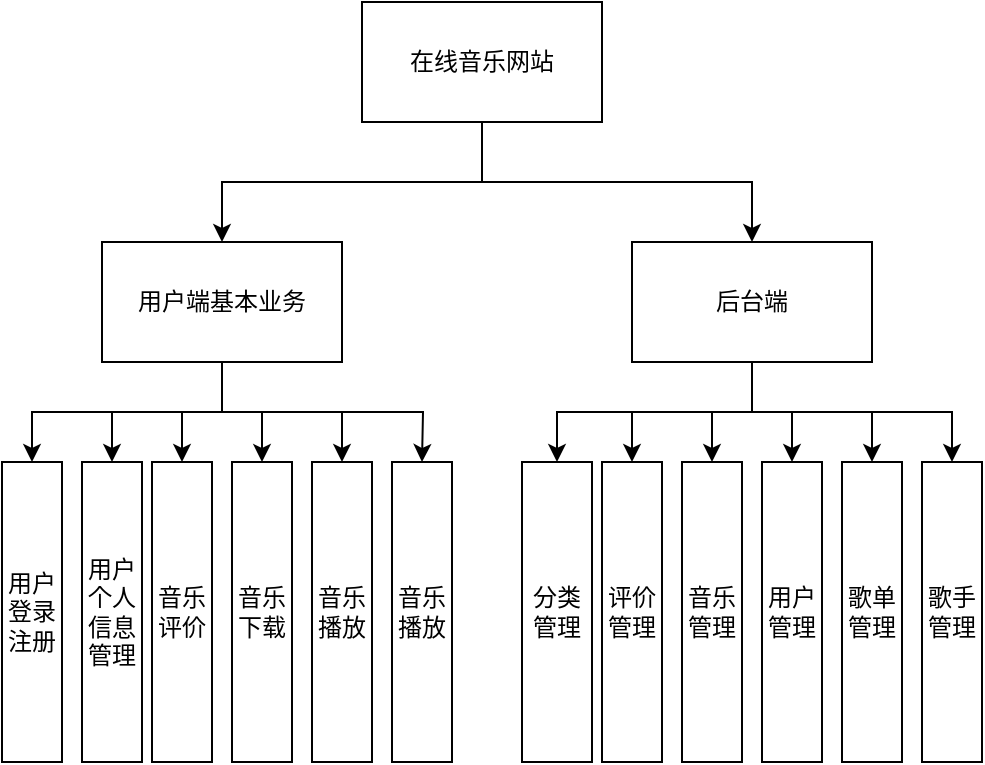 <mxfile version="24.8.2">
  <diagram name="第 1 页" id="-VjdlPPcMZlxQ6lRg4ZQ">
    <mxGraphModel dx="3471" dy="1816" grid="1" gridSize="10" guides="1" tooltips="1" connect="1" arrows="1" fold="1" page="1" pageScale="1" pageWidth="827" pageHeight="1169" math="0" shadow="0">
      <root>
        <mxCell id="0" />
        <mxCell id="1" parent="0" />
        <mxCell id="ZqdDvw2Cg6Xki7ssyn8c-47" style="edgeStyle=orthogonalEdgeStyle;rounded=0;orthogonalLoop=1;jettySize=auto;html=1;exitX=0.5;exitY=1;exitDx=0;exitDy=0;entryX=0.5;entryY=0;entryDx=0;entryDy=0;" edge="1" parent="1" source="ZqdDvw2Cg6Xki7ssyn8c-1" target="ZqdDvw2Cg6Xki7ssyn8c-2">
          <mxGeometry relative="1" as="geometry" />
        </mxCell>
        <mxCell id="ZqdDvw2Cg6Xki7ssyn8c-48" style="edgeStyle=orthogonalEdgeStyle;rounded=0;orthogonalLoop=1;jettySize=auto;html=1;exitX=0.5;exitY=1;exitDx=0;exitDy=0;entryX=0.5;entryY=0;entryDx=0;entryDy=0;" edge="1" parent="1" source="ZqdDvw2Cg6Xki7ssyn8c-1" target="ZqdDvw2Cg6Xki7ssyn8c-3">
          <mxGeometry relative="1" as="geometry" />
        </mxCell>
        <mxCell id="ZqdDvw2Cg6Xki7ssyn8c-1" value="在线音乐网站" style="rounded=0;whiteSpace=wrap;html=1;" vertex="1" parent="1">
          <mxGeometry x="300" y="80" width="120" height="60" as="geometry" />
        </mxCell>
        <mxCell id="ZqdDvw2Cg6Xki7ssyn8c-30" style="edgeStyle=orthogonalEdgeStyle;rounded=0;orthogonalLoop=1;jettySize=auto;html=1;exitX=0.5;exitY=1;exitDx=0;exitDy=0;entryX=0.5;entryY=0;entryDx=0;entryDy=0;" edge="1" parent="1" source="ZqdDvw2Cg6Xki7ssyn8c-2" target="ZqdDvw2Cg6Xki7ssyn8c-10">
          <mxGeometry relative="1" as="geometry">
            <Array as="points">
              <mxPoint x="230" y="285" />
              <mxPoint x="210" y="285" />
            </Array>
          </mxGeometry>
        </mxCell>
        <mxCell id="ZqdDvw2Cg6Xki7ssyn8c-32" style="edgeStyle=orthogonalEdgeStyle;rounded=0;orthogonalLoop=1;jettySize=auto;html=1;exitX=0.5;exitY=1;exitDx=0;exitDy=0;" edge="1" parent="1" source="ZqdDvw2Cg6Xki7ssyn8c-2">
          <mxGeometry relative="1" as="geometry">
            <mxPoint x="330" y="310" as="targetPoint" />
          </mxGeometry>
        </mxCell>
        <mxCell id="ZqdDvw2Cg6Xki7ssyn8c-37" style="edgeStyle=orthogonalEdgeStyle;rounded=0;orthogonalLoop=1;jettySize=auto;html=1;exitX=0.5;exitY=1;exitDx=0;exitDy=0;entryX=0.5;entryY=0;entryDx=0;entryDy=0;" edge="1" parent="1" source="ZqdDvw2Cg6Xki7ssyn8c-2" target="ZqdDvw2Cg6Xki7ssyn8c-12">
          <mxGeometry relative="1" as="geometry" />
        </mxCell>
        <mxCell id="ZqdDvw2Cg6Xki7ssyn8c-38" style="edgeStyle=orthogonalEdgeStyle;rounded=0;orthogonalLoop=1;jettySize=auto;html=1;exitX=0.5;exitY=1;exitDx=0;exitDy=0;entryX=0.5;entryY=0;entryDx=0;entryDy=0;" edge="1" parent="1" source="ZqdDvw2Cg6Xki7ssyn8c-2" target="ZqdDvw2Cg6Xki7ssyn8c-13">
          <mxGeometry relative="1" as="geometry" />
        </mxCell>
        <mxCell id="ZqdDvw2Cg6Xki7ssyn8c-39" style="edgeStyle=orthogonalEdgeStyle;rounded=0;orthogonalLoop=1;jettySize=auto;html=1;exitX=0.5;exitY=1;exitDx=0;exitDy=0;entryX=0.5;entryY=0;entryDx=0;entryDy=0;" edge="1" parent="1" source="ZqdDvw2Cg6Xki7ssyn8c-2" target="ZqdDvw2Cg6Xki7ssyn8c-9">
          <mxGeometry relative="1" as="geometry" />
        </mxCell>
        <mxCell id="ZqdDvw2Cg6Xki7ssyn8c-40" style="edgeStyle=orthogonalEdgeStyle;rounded=0;orthogonalLoop=1;jettySize=auto;html=1;exitX=0.5;exitY=1;exitDx=0;exitDy=0;entryX=0.5;entryY=0;entryDx=0;entryDy=0;" edge="1" parent="1" source="ZqdDvw2Cg6Xki7ssyn8c-2" target="ZqdDvw2Cg6Xki7ssyn8c-8">
          <mxGeometry relative="1" as="geometry" />
        </mxCell>
        <mxCell id="ZqdDvw2Cg6Xki7ssyn8c-2" value="用户端基本业务" style="rounded=0;whiteSpace=wrap;html=1;" vertex="1" parent="1">
          <mxGeometry x="170" y="200" width="120" height="60" as="geometry" />
        </mxCell>
        <mxCell id="ZqdDvw2Cg6Xki7ssyn8c-41" style="edgeStyle=orthogonalEdgeStyle;rounded=0;orthogonalLoop=1;jettySize=auto;html=1;exitX=0.5;exitY=1;exitDx=0;exitDy=0;entryX=0.5;entryY=0;entryDx=0;entryDy=0;" edge="1" parent="1" source="ZqdDvw2Cg6Xki7ssyn8c-3" target="ZqdDvw2Cg6Xki7ssyn8c-23">
          <mxGeometry relative="1" as="geometry" />
        </mxCell>
        <mxCell id="ZqdDvw2Cg6Xki7ssyn8c-42" style="edgeStyle=orthogonalEdgeStyle;rounded=0;orthogonalLoop=1;jettySize=auto;html=1;exitX=0.5;exitY=1;exitDx=0;exitDy=0;entryX=0.5;entryY=0;entryDx=0;entryDy=0;" edge="1" parent="1" source="ZqdDvw2Cg6Xki7ssyn8c-3" target="ZqdDvw2Cg6Xki7ssyn8c-25">
          <mxGeometry relative="1" as="geometry" />
        </mxCell>
        <mxCell id="ZqdDvw2Cg6Xki7ssyn8c-43" style="edgeStyle=orthogonalEdgeStyle;rounded=0;orthogonalLoop=1;jettySize=auto;html=1;exitX=0.5;exitY=1;exitDx=0;exitDy=0;entryX=0.5;entryY=0;entryDx=0;entryDy=0;" edge="1" parent="1" source="ZqdDvw2Cg6Xki7ssyn8c-3" target="ZqdDvw2Cg6Xki7ssyn8c-24">
          <mxGeometry relative="1" as="geometry" />
        </mxCell>
        <mxCell id="ZqdDvw2Cg6Xki7ssyn8c-44" style="edgeStyle=orthogonalEdgeStyle;rounded=0;orthogonalLoop=1;jettySize=auto;html=1;exitX=0.5;exitY=1;exitDx=0;exitDy=0;entryX=0.5;entryY=0;entryDx=0;entryDy=0;" edge="1" parent="1" source="ZqdDvw2Cg6Xki7ssyn8c-3" target="ZqdDvw2Cg6Xki7ssyn8c-22">
          <mxGeometry relative="1" as="geometry" />
        </mxCell>
        <mxCell id="ZqdDvw2Cg6Xki7ssyn8c-45" style="edgeStyle=orthogonalEdgeStyle;rounded=0;orthogonalLoop=1;jettySize=auto;html=1;exitX=0.5;exitY=1;exitDx=0;exitDy=0;entryX=0.5;entryY=0;entryDx=0;entryDy=0;" edge="1" parent="1" source="ZqdDvw2Cg6Xki7ssyn8c-3" target="ZqdDvw2Cg6Xki7ssyn8c-21">
          <mxGeometry relative="1" as="geometry" />
        </mxCell>
        <mxCell id="ZqdDvw2Cg6Xki7ssyn8c-46" style="edgeStyle=orthogonalEdgeStyle;rounded=0;orthogonalLoop=1;jettySize=auto;html=1;exitX=0.5;exitY=1;exitDx=0;exitDy=0;entryX=0.5;entryY=0;entryDx=0;entryDy=0;" edge="1" parent="1" source="ZqdDvw2Cg6Xki7ssyn8c-3" target="ZqdDvw2Cg6Xki7ssyn8c-26">
          <mxGeometry relative="1" as="geometry" />
        </mxCell>
        <mxCell id="ZqdDvw2Cg6Xki7ssyn8c-3" value="后台端" style="rounded=0;whiteSpace=wrap;html=1;" vertex="1" parent="1">
          <mxGeometry x="435" y="200" width="120" height="60" as="geometry" />
        </mxCell>
        <mxCell id="ZqdDvw2Cg6Xki7ssyn8c-8" value="&lt;div&gt;用户&lt;/div&gt;&lt;div&gt;登录&lt;/div&gt;&lt;div&gt;注册&lt;br&gt;&lt;/div&gt;" style="rounded=0;whiteSpace=wrap;html=1;" vertex="1" parent="1">
          <mxGeometry x="120" y="310" width="30" height="150" as="geometry" />
        </mxCell>
        <mxCell id="ZqdDvw2Cg6Xki7ssyn8c-9" value="用户个人信息管理" style="rounded=0;whiteSpace=wrap;html=1;" vertex="1" parent="1">
          <mxGeometry x="160" y="310" width="30" height="150" as="geometry" />
        </mxCell>
        <mxCell id="ZqdDvw2Cg6Xki7ssyn8c-10" value="音乐评价" style="rounded=0;whiteSpace=wrap;html=1;" vertex="1" parent="1">
          <mxGeometry x="195" y="310" width="30" height="150" as="geometry" />
        </mxCell>
        <mxCell id="ZqdDvw2Cg6Xki7ssyn8c-12" value="音乐下载" style="rounded=0;whiteSpace=wrap;html=1;" vertex="1" parent="1">
          <mxGeometry x="235" y="310" width="30" height="150" as="geometry" />
        </mxCell>
        <mxCell id="ZqdDvw2Cg6Xki7ssyn8c-13" value="音乐播放" style="rounded=0;whiteSpace=wrap;html=1;" vertex="1" parent="1">
          <mxGeometry x="275" y="310" width="30" height="150" as="geometry" />
        </mxCell>
        <mxCell id="ZqdDvw2Cg6Xki7ssyn8c-14" value="音乐播放" style="rounded=0;whiteSpace=wrap;html=1;" vertex="1" parent="1">
          <mxGeometry x="315" y="310" width="30" height="150" as="geometry" />
        </mxCell>
        <mxCell id="ZqdDvw2Cg6Xki7ssyn8c-21" value="分类管理" style="rounded=0;whiteSpace=wrap;html=1;" vertex="1" parent="1">
          <mxGeometry x="380" y="310" width="35" height="150" as="geometry" />
        </mxCell>
        <mxCell id="ZqdDvw2Cg6Xki7ssyn8c-22" value="评价管理" style="rounded=0;whiteSpace=wrap;html=1;" vertex="1" parent="1">
          <mxGeometry x="420" y="310" width="30" height="150" as="geometry" />
        </mxCell>
        <mxCell id="ZqdDvw2Cg6Xki7ssyn8c-23" value="音乐管理" style="rounded=0;whiteSpace=wrap;html=1;" vertex="1" parent="1">
          <mxGeometry x="460" y="310" width="30" height="150" as="geometry" />
        </mxCell>
        <mxCell id="ZqdDvw2Cg6Xki7ssyn8c-24" value="用户管理" style="rounded=0;whiteSpace=wrap;html=1;" vertex="1" parent="1">
          <mxGeometry x="500" y="310" width="30" height="150" as="geometry" />
        </mxCell>
        <mxCell id="ZqdDvw2Cg6Xki7ssyn8c-25" value="歌单管理" style="rounded=0;whiteSpace=wrap;html=1;" vertex="1" parent="1">
          <mxGeometry x="540" y="310" width="30" height="150" as="geometry" />
        </mxCell>
        <mxCell id="ZqdDvw2Cg6Xki7ssyn8c-26" value="歌手管理" style="rounded=0;whiteSpace=wrap;html=1;" vertex="1" parent="1">
          <mxGeometry x="580" y="310" width="30" height="150" as="geometry" />
        </mxCell>
      </root>
    </mxGraphModel>
  </diagram>
</mxfile>
